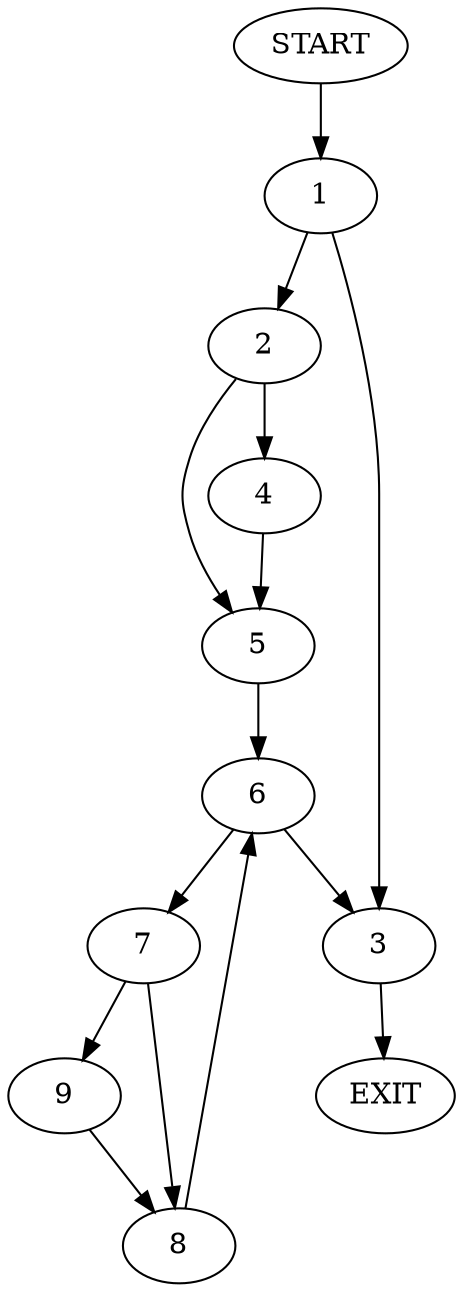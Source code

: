 digraph {
0 [label="START"]
10 [label="EXIT"]
0 -> 1
1 -> 2
1 -> 3
2 -> 4
2 -> 5
3 -> 10
4 -> 5
5 -> 6
6 -> 7
6 -> 3
7 -> 8
7 -> 9
8 -> 6
9 -> 8
}
